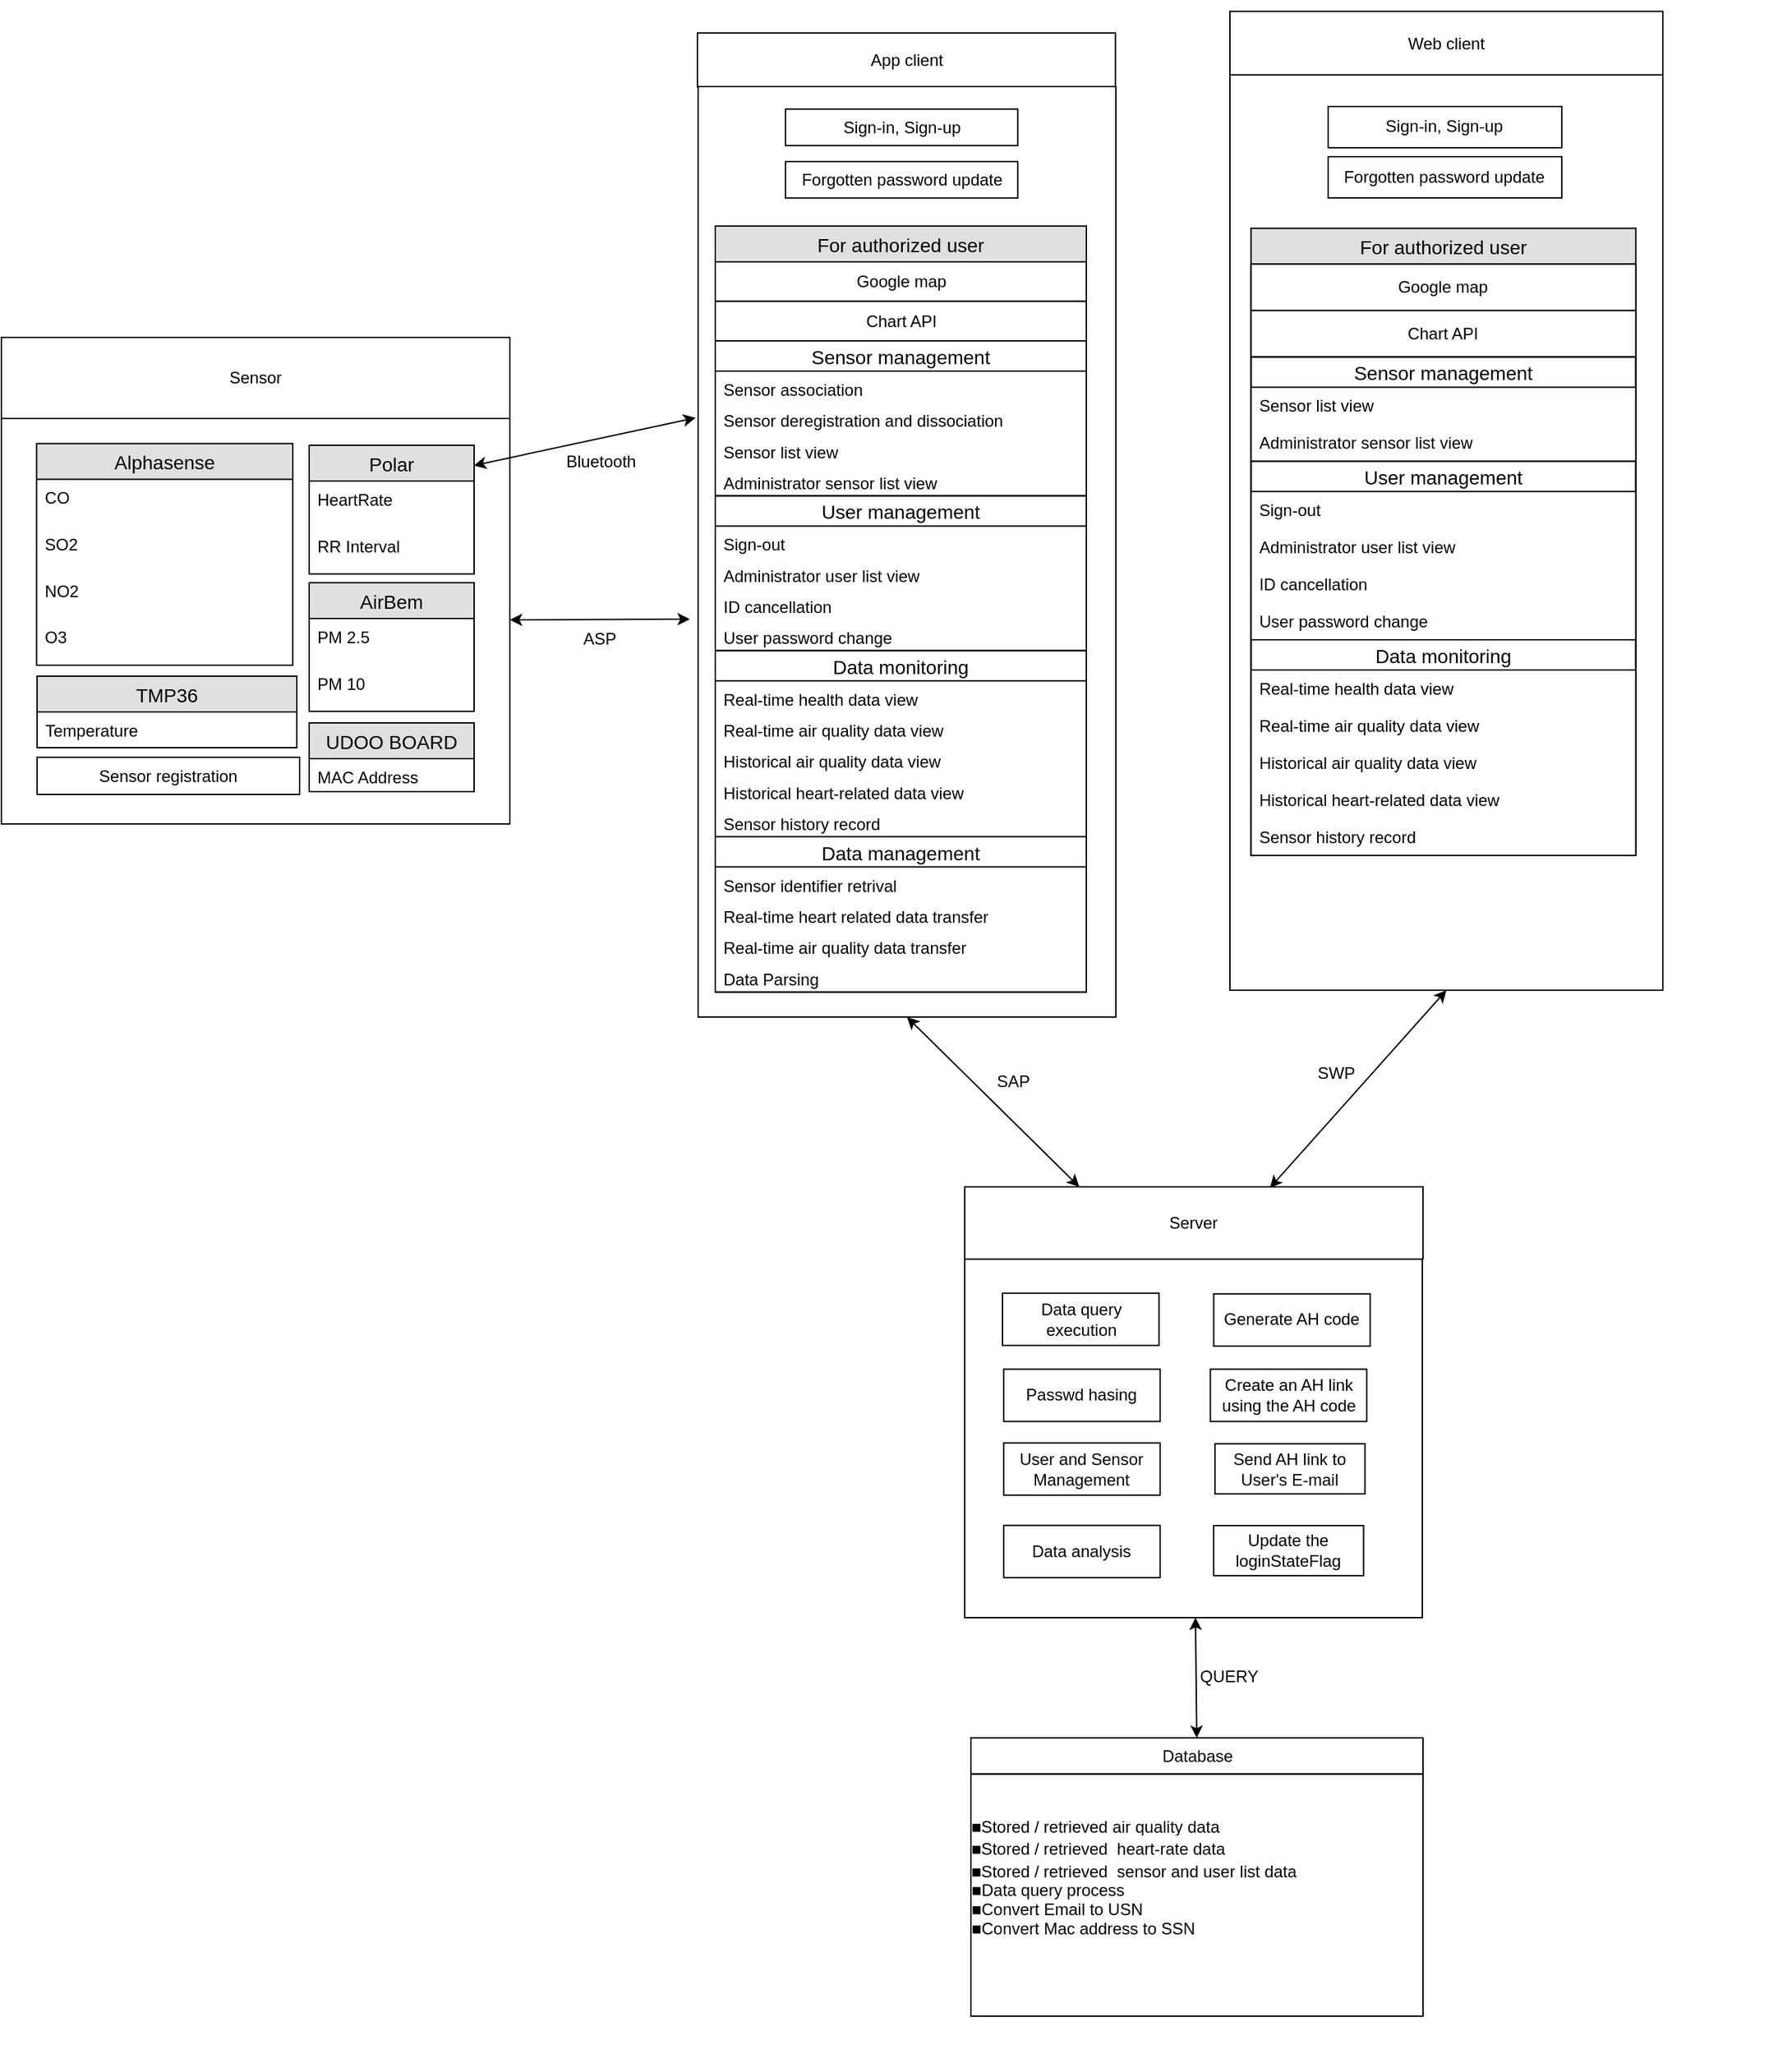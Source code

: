 <mxfile version="10.9.8" type="google"><diagram id="yNKVkzE1z0AHc3PwLsKg" name="Page-1"><mxGraphModel dx="3576" dy="547" grid="1" gridSize="10" guides="1" tooltips="1" connect="1" arrows="1" fold="1" page="1" pageScale="1" pageWidth="2339" pageHeight="3300" math="0" shadow="0"><root><mxCell id="0"/><mxCell id="1" parent="0"/><mxCell id="GUyp8KzDt57LqFeEyqvn-10" value="" style="group" parent="1" vertex="1" connectable="0"><mxGeometry x="-7" y="1134" width="348" height="426" as="geometry"/></mxCell><mxCell id="GUyp8KzDt57LqFeEyqvn-97" value="" style="group" parent="1" vertex="1" connectable="0"><mxGeometry x="-700" y="425.5" width="370" height="368.639" as="geometry"/></mxCell><mxCell id="GUyp8KzDt57LqFeEyqvn-8" value="Sensor&lt;br&gt;" style="rounded=0;whiteSpace=wrap;html=1;" parent="GUyp8KzDt57LqFeEyqvn-97" vertex="1"><mxGeometry width="370" height="59" as="geometry"/></mxCell><mxCell id="GUyp8KzDt57LqFeEyqvn-9" value="" style="rounded=0;whiteSpace=wrap;html=1;" parent="GUyp8KzDt57LqFeEyqvn-97" vertex="1"><mxGeometry y="59" width="370" height="295" as="geometry"/></mxCell><mxCell id="GUyp8KzDt57LqFeEyqvn-65" value="Alphasense" style="swimlane;fontStyle=0;childLayout=stackLayout;horizontal=1;startSize=26;fillColor=#e0e0e0;horizontalStack=0;resizeParent=1;resizeParentMax=0;resizeLast=0;collapsible=1;marginBottom=0;swimlaneFillColor=#ffffff;align=center;fontSize=14;" parent="GUyp8KzDt57LqFeEyqvn-97" vertex="1"><mxGeometry x="25.65" y="77.241" width="186.408" height="161.278" as="geometry"/></mxCell><mxCell id="GUyp8KzDt57LqFeEyqvn-67" value="CO" style="text;strokeColor=none;fillColor=none;spacingLeft=4;spacingRight=4;overflow=hidden;rotatable=0;points=[[0,0.5],[1,0.5]];portConstraint=eastwest;fontSize=12;" parent="GUyp8KzDt57LqFeEyqvn-65" vertex="1"><mxGeometry y="26" width="186.408" height="33.82" as="geometry"/></mxCell><mxCell id="GUyp8KzDt57LqFeEyqvn-68" value="SO2" style="text;strokeColor=none;fillColor=none;spacingLeft=4;spacingRight=4;overflow=hidden;rotatable=0;points=[[0,0.5],[1,0.5]];portConstraint=eastwest;fontSize=12;" parent="GUyp8KzDt57LqFeEyqvn-65" vertex="1"><mxGeometry y="59.82" width="186.408" height="33.82" as="geometry"/></mxCell><mxCell id="GUyp8KzDt57LqFeEyqvn-66" value="NO2&#10;" style="text;strokeColor=none;fillColor=none;spacingLeft=4;spacingRight=4;overflow=hidden;rotatable=0;points=[[0,0.5],[1,0.5]];portConstraint=eastwest;fontSize=12;" parent="GUyp8KzDt57LqFeEyqvn-65" vertex="1"><mxGeometry y="93.639" width="186.408" height="33.82" as="geometry"/></mxCell><mxCell id="GUyp8KzDt57LqFeEyqvn-70" value="O3&#10;" style="text;strokeColor=none;fillColor=none;spacingLeft=4;spacingRight=4;overflow=hidden;rotatable=0;points=[[0,0.5],[1,0.5]];portConstraint=eastwest;fontSize=12;" parent="GUyp8KzDt57LqFeEyqvn-65" vertex="1"><mxGeometry y="127.459" width="186.408" height="33.82" as="geometry"/></mxCell><mxCell id="GUyp8KzDt57LqFeEyqvn-61" value="Polar" style="swimlane;fontStyle=0;childLayout=stackLayout;horizontal=1;startSize=26;fillColor=#e0e0e0;horizontalStack=0;resizeParent=1;resizeParentMax=0;resizeLast=0;collapsible=1;marginBottom=0;swimlaneFillColor=#ffffff;align=center;fontSize=14;" parent="GUyp8KzDt57LqFeEyqvn-97" vertex="1"><mxGeometry x="224" y="78.5" width="120" height="93.639" as="geometry"/></mxCell><mxCell id="GUyp8KzDt57LqFeEyqvn-62" value="HeartRate" style="text;strokeColor=none;fillColor=none;spacingLeft=4;spacingRight=4;overflow=hidden;rotatable=0;points=[[0,0.5],[1,0.5]];portConstraint=eastwest;fontSize=12;" parent="GUyp8KzDt57LqFeEyqvn-61" vertex="1"><mxGeometry y="26" width="120" height="33.82" as="geometry"/></mxCell><mxCell id="GUyp8KzDt57LqFeEyqvn-63" value="RR Interval" style="text;strokeColor=none;fillColor=none;spacingLeft=4;spacingRight=4;overflow=hidden;rotatable=0;points=[[0,0.5],[1,0.5]];portConstraint=eastwest;fontSize=12;" parent="GUyp8KzDt57LqFeEyqvn-61" vertex="1"><mxGeometry y="59.82" width="120" height="33.82" as="geometry"/></mxCell><mxCell id="GUyp8KzDt57LqFeEyqvn-57" value="AirBem" style="swimlane;fontStyle=0;childLayout=stackLayout;horizontal=1;startSize=26;fillColor=#e0e0e0;horizontalStack=0;resizeParent=1;resizeParentMax=0;resizeLast=0;collapsible=1;marginBottom=0;swimlaneFillColor=#ffffff;align=center;fontSize=14;" parent="GUyp8KzDt57LqFeEyqvn-97" vertex="1"><mxGeometry x="224" y="178.5" width="120" height="93.639" as="geometry"/></mxCell><mxCell id="GUyp8KzDt57LqFeEyqvn-58" value="PM 2.5" style="text;strokeColor=none;fillColor=none;spacingLeft=4;spacingRight=4;overflow=hidden;rotatable=0;points=[[0,0.5],[1,0.5]];portConstraint=eastwest;fontSize=12;" parent="GUyp8KzDt57LqFeEyqvn-57" vertex="1"><mxGeometry y="26" width="120" height="33.82" as="geometry"/></mxCell><mxCell id="GUyp8KzDt57LqFeEyqvn-59" value="PM 10" style="text;strokeColor=none;fillColor=none;spacingLeft=4;spacingRight=4;overflow=hidden;rotatable=0;points=[[0,0.5],[1,0.5]];portConstraint=eastwest;fontSize=12;" parent="GUyp8KzDt57LqFeEyqvn-57" vertex="1"><mxGeometry y="59.82" width="120" height="33.82" as="geometry"/></mxCell><mxCell id="GUyp8KzDt57LqFeEyqvn-77" value="TMP36" style="swimlane;fontStyle=0;childLayout=stackLayout;horizontal=1;startSize=26;fillColor=#e0e0e0;horizontalStack=0;resizeParent=1;resizeParentMax=0;resizeLast=0;collapsible=1;marginBottom=0;swimlaneFillColor=#ffffff;align=center;fontSize=14;" parent="GUyp8KzDt57LqFeEyqvn-97" vertex="1"><mxGeometry x="26" y="246.5" width="189" height="52" as="geometry"/></mxCell><mxCell id="GUyp8KzDt57LqFeEyqvn-78" value="Temperature" style="text;strokeColor=none;fillColor=none;spacingLeft=4;spacingRight=4;overflow=hidden;rotatable=0;points=[[0,0.5],[1,0.5]];portConstraint=eastwest;fontSize=12;" parent="GUyp8KzDt57LqFeEyqvn-77" vertex="1"><mxGeometry y="26" width="189" height="26" as="geometry"/></mxCell><mxCell id="RBsZLQhwxDDcMLFm7bhh-83" value="Sensor registration" style="rounded=0;whiteSpace=wrap;html=1;" parent="GUyp8KzDt57LqFeEyqvn-97" vertex="1"><mxGeometry x="26" y="305.5" width="191" height="27" as="geometry"/></mxCell><mxCell id="_ynnfiY_MXdeHmI1eCDs-2" value="UDOO BOARD" style="swimlane;fontStyle=0;childLayout=stackLayout;horizontal=1;startSize=26;fillColor=#e0e0e0;horizontalStack=0;resizeParent=1;resizeParentMax=0;resizeLast=0;collapsible=1;marginBottom=0;swimlaneFillColor=#ffffff;align=center;fontSize=14;" parent="GUyp8KzDt57LqFeEyqvn-97" vertex="1"><mxGeometry x="224" y="280.5" width="120" height="50" as="geometry"/></mxCell><mxCell id="_ynnfiY_MXdeHmI1eCDs-3" value="MAC Address" style="text;strokeColor=none;fillColor=none;spacingLeft=4;spacingRight=4;overflow=hidden;rotatable=0;points=[[0,0.5],[1,0.5]];portConstraint=eastwest;fontSize=12;" parent="_ynnfiY_MXdeHmI1eCDs-2" vertex="1"><mxGeometry y="26" width="120" height="24" as="geometry"/></mxCell><mxCell id="RBsZLQhwxDDcMLFm7bhh-90" value="" style="group" parent="1" vertex="1" connectable="0"><mxGeometry x="-258" y="204" width="369" height="826" as="geometry"/></mxCell><mxCell id="GUyp8KzDt57LqFeEyqvn-14" value="" style="group" parent="RBsZLQhwxDDcMLFm7bhh-90" vertex="1" connectable="0"><mxGeometry width="369" height="822.288" as="geometry"/></mxCell><mxCell id="GUyp8KzDt57LqFeEyqvn-15" value="App client" style="rounded=0;whiteSpace=wrap;html=1;" parent="GUyp8KzDt57LqFeEyqvn-14" vertex="1"><mxGeometry x="64.5" width="304.2" height="39.235" as="geometry"/></mxCell><mxCell id="GUyp8KzDt57LqFeEyqvn-16" value="" style="rounded=0;whiteSpace=wrap;html=1;" parent="GUyp8KzDt57LqFeEyqvn-14" vertex="1"><mxGeometry x="65" y="39" width="304" height="677" as="geometry"/></mxCell><mxCell id="RBsZLQhwxDDcMLFm7bhh-23" value="For authorized user" style="swimlane;fontStyle=0;childLayout=stackLayout;horizontal=1;startSize=26;fillColor=#e0e0e0;horizontalStack=0;resizeParent=1;resizeParentMax=0;resizeLast=0;collapsible=1;marginBottom=0;swimlaneFillColor=#ffffff;align=center;fontSize=14;" parent="GUyp8KzDt57LqFeEyqvn-14" vertex="1"><mxGeometry x="77.5" y="140.5" width="270" height="557.244" as="geometry"/></mxCell><mxCell id="7zosab7aDGB6BdN1cAAh-4" value="Google map" style="rounded=0;whiteSpace=wrap;html=1;" parent="RBsZLQhwxDDcMLFm7bhh-23" vertex="1"><mxGeometry y="26" width="270" height="28.773" as="geometry"/></mxCell><mxCell id="7zosab7aDGB6BdN1cAAh-5" value="Chart API" style="rounded=0;whiteSpace=wrap;html=1;" parent="RBsZLQhwxDDcMLFm7bhh-23" vertex="1"><mxGeometry y="54.773" width="270" height="28.773" as="geometry"/></mxCell><mxCell id="RBsZLQhwxDDcMLFm7bhh-79" value="Sensor management" style="swimlane;fontStyle=0;childLayout=stackLayout;horizontal=1;startSize=22;fillColor=none;horizontalStack=0;resizeParent=1;resizeParentMax=0;resizeLast=0;collapsible=1;marginBottom=0;swimlaneFillColor=#ffffff;align=center;fontSize=14;" parent="RBsZLQhwxDDcMLFm7bhh-23" vertex="1"><mxGeometry y="83.545" width="270" height="112.678" as="geometry"/></mxCell><mxCell id="RBsZLQhwxDDcMLFm7bhh-81" value="Sensor association " style="text;strokeColor=none;fillColor=none;spacingLeft=4;spacingRight=4;overflow=hidden;rotatable=0;points=[[0,0.5],[1,0.5]];portConstraint=eastwest;fontSize=12;" parent="RBsZLQhwxDDcMLFm7bhh-79" vertex="1"><mxGeometry y="22" width="270" height="22.669" as="geometry"/></mxCell><mxCell id="RBsZLQhwxDDcMLFm7bhh-82" value="Sensor deregistration and dissociation" style="text;strokeColor=none;fillColor=none;spacingLeft=4;spacingRight=4;overflow=hidden;rotatable=0;points=[[0,0.5],[1,0.5]];portConstraint=eastwest;fontSize=12;" parent="RBsZLQhwxDDcMLFm7bhh-79" vertex="1"><mxGeometry y="44.669" width="270" height="22.669" as="geometry"/></mxCell><mxCell id="RBsZLQhwxDDcMLFm7bhh-84" value="Sensor list view" style="text;strokeColor=none;fillColor=none;spacingLeft=4;spacingRight=4;overflow=hidden;rotatable=0;points=[[0,0.5],[1,0.5]];portConstraint=eastwest;fontSize=12;" parent="RBsZLQhwxDDcMLFm7bhh-79" vertex="1"><mxGeometry y="67.339" width="270" height="22.669" as="geometry"/></mxCell><mxCell id="RBsZLQhwxDDcMLFm7bhh-85" value="Administrator sensor list view" style="text;strokeColor=none;fillColor=none;spacingLeft=4;spacingRight=4;overflow=hidden;rotatable=0;points=[[0,0.5],[1,0.5]];portConstraint=eastwest;fontSize=12;" parent="RBsZLQhwxDDcMLFm7bhh-79" vertex="1"><mxGeometry y="90.008" width="270" height="22.669" as="geometry"/></mxCell><mxCell id="RBsZLQhwxDDcMLFm7bhh-69" value="User management" style="swimlane;fontStyle=0;childLayout=stackLayout;horizontal=1;startSize=22;fillColor=none;horizontalStack=0;resizeParent=1;resizeParentMax=0;resizeLast=0;collapsible=1;marginBottom=0;swimlaneFillColor=#ffffff;align=center;fontSize=14;" parent="RBsZLQhwxDDcMLFm7bhh-23" vertex="1"><mxGeometry y="196.223" width="270" height="112.678" as="geometry"/></mxCell><mxCell id="RBsZLQhwxDDcMLFm7bhh-73" value="Sign-out" style="text;strokeColor=none;fillColor=none;spacingLeft=4;spacingRight=4;overflow=hidden;rotatable=0;points=[[0,0.5],[1,0.5]];portConstraint=eastwest;fontSize=12;" parent="RBsZLQhwxDDcMLFm7bhh-69" vertex="1"><mxGeometry y="22" width="270" height="22.669" as="geometry"/></mxCell><mxCell id="RBsZLQhwxDDcMLFm7bhh-77" value="Administrator user list view" style="text;strokeColor=none;fillColor=none;spacingLeft=4;spacingRight=4;overflow=hidden;rotatable=0;points=[[0,0.5],[1,0.5]];portConstraint=eastwest;fontSize=12;" parent="RBsZLQhwxDDcMLFm7bhh-69" vertex="1"><mxGeometry y="44.669" width="270" height="22.669" as="geometry"/></mxCell><mxCell id="RBsZLQhwxDDcMLFm7bhh-76" value="ID cancellation " style="text;strokeColor=none;fillColor=none;spacingLeft=4;spacingRight=4;overflow=hidden;rotatable=0;points=[[0,0.5],[1,0.5]];portConstraint=eastwest;fontSize=12;" parent="RBsZLQhwxDDcMLFm7bhh-69" vertex="1"><mxGeometry y="67.339" width="270" height="22.669" as="geometry"/></mxCell><mxCell id="7zosab7aDGB6BdN1cAAh-2" value="User password change" style="text;strokeColor=none;fillColor=none;spacingLeft=4;spacingRight=4;overflow=hidden;rotatable=0;points=[[0,0.5],[1,0.5]];portConstraint=eastwest;fontSize=12;" parent="RBsZLQhwxDDcMLFm7bhh-69" vertex="1"><mxGeometry y="90.008" width="270" height="22.669" as="geometry"/></mxCell><mxCell id="RBsZLQhwxDDcMLFm7bhh-41" value="Data monitoring" style="swimlane;fontStyle=0;childLayout=stackLayout;horizontal=1;startSize=22;fillColor=none;horizontalStack=0;resizeParent=1;resizeParentMax=0;resizeLast=0;collapsible=1;marginBottom=0;swimlaneFillColor=#ffffff;align=center;fontSize=14;" parent="RBsZLQhwxDDcMLFm7bhh-23" vertex="1"><mxGeometry y="308.901" width="270" height="248.344" as="geometry"/></mxCell><mxCell id="RBsZLQhwxDDcMLFm7bhh-47" value="Real-time health data view" style="text;strokeColor=none;fillColor=none;spacingLeft=4;spacingRight=4;overflow=hidden;rotatable=0;points=[[0,0.5],[1,0.5]];portConstraint=eastwest;fontSize=12;" parent="RBsZLQhwxDDcMLFm7bhh-41" vertex="1"><mxGeometry y="22" width="270" height="22.669" as="geometry"/></mxCell><mxCell id="RBsZLQhwxDDcMLFm7bhh-48" value="Real-time air quality data view" style="text;strokeColor=none;fillColor=none;spacingLeft=4;spacingRight=4;overflow=hidden;rotatable=0;points=[[0,0.5],[1,0.5]];portConstraint=eastwest;fontSize=12;" parent="RBsZLQhwxDDcMLFm7bhh-41" vertex="1"><mxGeometry y="44.669" width="270" height="22.669" as="geometry"/></mxCell><mxCell id="RBsZLQhwxDDcMLFm7bhh-86" value="Historical air quality data view" style="text;strokeColor=none;fillColor=none;spacingLeft=4;spacingRight=4;overflow=hidden;rotatable=0;points=[[0,0.5],[1,0.5]];portConstraint=eastwest;fontSize=12;" parent="RBsZLQhwxDDcMLFm7bhh-41" vertex="1"><mxGeometry y="67.339" width="270" height="22.669" as="geometry"/></mxCell><mxCell id="RBsZLQhwxDDcMLFm7bhh-87" value="Historical heart-related data view" style="text;strokeColor=none;fillColor=none;spacingLeft=4;spacingRight=4;overflow=hidden;rotatable=0;points=[[0,0.5],[1,0.5]];portConstraint=eastwest;fontSize=12;" parent="RBsZLQhwxDDcMLFm7bhh-41" vertex="1"><mxGeometry y="90.008" width="270" height="22.669" as="geometry"/></mxCell><mxCell id="RBsZLQhwxDDcMLFm7bhh-88" value="Sensor history record " style="text;strokeColor=none;fillColor=none;spacingLeft=4;spacingRight=4;overflow=hidden;rotatable=0;points=[[0,0.5],[1,0.5]];portConstraint=eastwest;fontSize=12;" parent="RBsZLQhwxDDcMLFm7bhh-41" vertex="1"><mxGeometry y="112.678" width="270" height="22.669" as="geometry"/></mxCell><mxCell id="RBsZLQhwxDDcMLFm7bhh-53" value="Data management" style="swimlane;fontStyle=0;childLayout=stackLayout;horizontal=1;startSize=22;fillColor=none;horizontalStack=0;resizeParent=1;resizeParentMax=0;resizeLast=0;collapsible=1;marginBottom=0;swimlaneFillColor=#ffffff;align=center;fontSize=14;" parent="RBsZLQhwxDDcMLFm7bhh-41" vertex="1"><mxGeometry y="135.347" width="270" height="112.997" as="geometry"/></mxCell><mxCell id="RBsZLQhwxDDcMLFm7bhh-66" value="Sensor identifier retrival" style="text;strokeColor=none;fillColor=none;spacingLeft=4;spacingRight=4;overflow=hidden;rotatable=0;points=[[0,0.5],[1,0.5]];portConstraint=eastwest;fontSize=12;" parent="RBsZLQhwxDDcMLFm7bhh-53" vertex="1"><mxGeometry y="22" width="270" height="22.669" as="geometry"/></mxCell><mxCell id="RBsZLQhwxDDcMLFm7bhh-68" value="Real-time heart related data transfer" style="text;strokeColor=none;fillColor=none;spacingLeft=4;spacingRight=4;overflow=hidden;rotatable=0;points=[[0,0.5],[1,0.5]];portConstraint=eastwest;fontSize=12;" parent="RBsZLQhwxDDcMLFm7bhh-53" vertex="1"><mxGeometry y="44.669" width="270" height="22.669" as="geometry"/></mxCell><mxCell id="RBsZLQhwxDDcMLFm7bhh-67" value="Real-time air quality data transfer" style="text;strokeColor=none;fillColor=none;spacingLeft=4;spacingRight=4;overflow=hidden;rotatable=0;points=[[0,0.5],[1,0.5]];portConstraint=eastwest;fontSize=12;" parent="RBsZLQhwxDDcMLFm7bhh-53" vertex="1"><mxGeometry y="67.339" width="270" height="22.669" as="geometry"/></mxCell><mxCell id="7zosab7aDGB6BdN1cAAh-10" value="Data Parsing" style="text;strokeColor=none;fillColor=none;spacingLeft=4;spacingRight=4;overflow=hidden;rotatable=0;points=[[0,0.5],[1,0.5]];portConstraint=eastwest;fontSize=12;" parent="RBsZLQhwxDDcMLFm7bhh-53" vertex="1"><mxGeometry y="90.008" width="270" height="22.989" as="geometry"/></mxCell><mxCell id="RBsZLQhwxDDcMLFm7bhh-32" value="Sign-in, Sign-up" style="rounded=0;whiteSpace=wrap;html=1;" parent="GUyp8KzDt57LqFeEyqvn-14" vertex="1"><mxGeometry x="128.61" y="55.362" width="169" height="26.525" as="geometry"/></mxCell><mxCell id="RBsZLQhwxDDcMLFm7bhh-34" value="&lt;span&gt;Forgotten password update&lt;/span&gt;" style="rounded=0;whiteSpace=wrap;html=1;" parent="GUyp8KzDt57LqFeEyqvn-14" vertex="1"><mxGeometry x="128.61" y="93.575" width="169" height="26.525" as="geometry"/></mxCell><mxCell id="_ynnfiY_MXdeHmI1eCDs-15" value="" style="endArrow=classic;startArrow=classic;html=1;" parent="GUyp8KzDt57LqFeEyqvn-14" edge="1"><mxGeometry width="50" height="50" relative="1" as="geometry"><mxPoint x="-72" y="427" as="sourcePoint"/><mxPoint x="59" y="426.5" as="targetPoint"/></mxGeometry></mxCell><mxCell id="_ynnfiY_MXdeHmI1eCDs-16" value="ASP" style="text;html=1;resizable=0;points=[];align=center;verticalAlign=middle;labelBackgroundColor=#ffffff;" parent="_ynnfiY_MXdeHmI1eCDs-15" connectable="0" vertex="1"><mxGeometry x="0.163" y="1" relative="1" as="geometry"><mxPoint x="-11.5" y="15.5" as="offset"/></mxGeometry></mxCell><mxCell id="RBsZLQhwxDDcMLFm7bhh-127" value="" style="group" parent="1" vertex="1" connectable="0"><mxGeometry x="250" y="197" width="350" height="890" as="geometry"/></mxCell><mxCell id="RBsZLQhwxDDcMLFm7bhh-128" value="" style="group" parent="RBsZLQhwxDDcMLFm7bhh-127" vertex="1" connectable="0"><mxGeometry x="2" y="-16.5" width="350" height="747" as="geometry"/></mxCell><mxCell id="RBsZLQhwxDDcMLFm7bhh-129" value="Web client" style="rounded=0;whiteSpace=wrap;html=1;" parent="RBsZLQhwxDDcMLFm7bhh-128" vertex="1"><mxGeometry x="-58" y="7.781" width="315.0" height="46.688" as="geometry"/></mxCell><mxCell id="RBsZLQhwxDDcMLFm7bhh-130" value="" style="rounded=0;whiteSpace=wrap;html=1;" parent="RBsZLQhwxDDcMLFm7bhh-128" vertex="1"><mxGeometry x="-58" y="54.0" width="315.0" height="666.0" as="geometry"/></mxCell><mxCell id="RBsZLQhwxDDcMLFm7bhh-131" value="For authorized user" style="swimlane;fontStyle=0;childLayout=stackLayout;horizontal=1;startSize=26;fillColor=#e0e0e0;horizontalStack=0;resizeParent=1;resizeParentMax=0;resizeLast=0;collapsible=1;marginBottom=0;swimlaneFillColor=#ffffff;align=center;fontSize=14;" parent="RBsZLQhwxDDcMLFm7bhh-128" vertex="1"><mxGeometry x="-42.667" y="165.669" width="280" height="456.249" as="geometry"/></mxCell><mxCell id="7zosab7aDGB6BdN1cAAh-6" value="Google map" style="rounded=0;whiteSpace=wrap;html=1;" parent="RBsZLQhwxDDcMLFm7bhh-131" vertex="1"><mxGeometry y="26" width="280" height="33.762" as="geometry"/></mxCell><mxCell id="7zosab7aDGB6BdN1cAAh-7" value="Chart API" style="rounded=0;whiteSpace=wrap;html=1;" parent="RBsZLQhwxDDcMLFm7bhh-131" vertex="1"><mxGeometry y="59.762" width="280" height="33.762" as="geometry"/></mxCell><mxCell id="RBsZLQhwxDDcMLFm7bhh-132" value="Sensor management" style="swimlane;fontStyle=0;childLayout=stackLayout;horizontal=1;startSize=22;fillColor=none;horizontalStack=0;resizeParent=1;resizeParentMax=0;resizeLast=0;collapsible=1;marginBottom=0;swimlaneFillColor=#ffffff;align=center;fontSize=14;" parent="RBsZLQhwxDDcMLFm7bhh-131" vertex="1"><mxGeometry y="93.524" width="280" height="75.95" as="geometry"/></mxCell><mxCell id="RBsZLQhwxDDcMLFm7bhh-135" value="Sensor list view" style="text;strokeColor=none;fillColor=none;spacingLeft=4;spacingRight=4;overflow=hidden;rotatable=0;points=[[0,0.5],[1,0.5]];portConstraint=eastwest;fontSize=12;" parent="RBsZLQhwxDDcMLFm7bhh-132" vertex="1"><mxGeometry y="22" width="280" height="26.975" as="geometry"/></mxCell><mxCell id="RBsZLQhwxDDcMLFm7bhh-136" value="Administrator sensor list view" style="text;strokeColor=none;fillColor=none;spacingLeft=4;spacingRight=4;overflow=hidden;rotatable=0;points=[[0,0.5],[1,0.5]];portConstraint=eastwest;fontSize=12;" parent="RBsZLQhwxDDcMLFm7bhh-132" vertex="1"><mxGeometry y="48.975" width="280" height="26.975" as="geometry"/></mxCell><mxCell id="RBsZLQhwxDDcMLFm7bhh-137" value="User management" style="swimlane;fontStyle=0;childLayout=stackLayout;horizontal=1;startSize=22;fillColor=none;horizontalStack=0;resizeParent=1;resizeParentMax=0;resizeLast=0;collapsible=1;marginBottom=0;swimlaneFillColor=#ffffff;align=center;fontSize=14;" parent="RBsZLQhwxDDcMLFm7bhh-131" vertex="1"><mxGeometry y="169.474" width="280" height="129.9" as="geometry"/></mxCell><mxCell id="RBsZLQhwxDDcMLFm7bhh-138" value="Sign-out" style="text;strokeColor=none;fillColor=none;spacingLeft=4;spacingRight=4;overflow=hidden;rotatable=0;points=[[0,0.5],[1,0.5]];portConstraint=eastwest;fontSize=12;" parent="RBsZLQhwxDDcMLFm7bhh-137" vertex="1"><mxGeometry y="22" width="280" height="26.975" as="geometry"/></mxCell><mxCell id="RBsZLQhwxDDcMLFm7bhh-139" value="Administrator user list view" style="text;strokeColor=none;fillColor=none;spacingLeft=4;spacingRight=4;overflow=hidden;rotatable=0;points=[[0,0.5],[1,0.5]];portConstraint=eastwest;fontSize=12;" parent="RBsZLQhwxDDcMLFm7bhh-137" vertex="1"><mxGeometry y="48.975" width="280" height="26.975" as="geometry"/></mxCell><mxCell id="RBsZLQhwxDDcMLFm7bhh-140" value="ID cancellation " style="text;strokeColor=none;fillColor=none;spacingLeft=4;spacingRight=4;overflow=hidden;rotatable=0;points=[[0,0.5],[1,0.5]];portConstraint=eastwest;fontSize=12;" parent="RBsZLQhwxDDcMLFm7bhh-137" vertex="1"><mxGeometry y="75.95" width="280" height="26.975" as="geometry"/></mxCell><mxCell id="RBsZLQhwxDDcMLFm7bhh-141" value="User password change" style="text;strokeColor=none;fillColor=none;spacingLeft=4;spacingRight=4;overflow=hidden;rotatable=0;points=[[0,0.5],[1,0.5]];portConstraint=eastwest;fontSize=12;" parent="RBsZLQhwxDDcMLFm7bhh-137" vertex="1"><mxGeometry y="102.925" width="280" height="26.975" as="geometry"/></mxCell><mxCell id="RBsZLQhwxDDcMLFm7bhh-143" value="Data monitoring" style="swimlane;fontStyle=0;childLayout=stackLayout;horizontal=1;startSize=22;fillColor=none;horizontalStack=0;resizeParent=1;resizeParentMax=0;resizeLast=0;collapsible=1;marginBottom=0;swimlaneFillColor=#ffffff;align=center;fontSize=14;" parent="RBsZLQhwxDDcMLFm7bhh-131" vertex="1"><mxGeometry y="299.374" width="280" height="156.875" as="geometry"/></mxCell><mxCell id="RBsZLQhwxDDcMLFm7bhh-144" value="Real-time health data view" style="text;strokeColor=none;fillColor=none;spacingLeft=4;spacingRight=4;overflow=hidden;rotatable=0;points=[[0,0.5],[1,0.5]];portConstraint=eastwest;fontSize=12;" parent="RBsZLQhwxDDcMLFm7bhh-143" vertex="1"><mxGeometry y="22" width="280" height="26.975" as="geometry"/></mxCell><mxCell id="RBsZLQhwxDDcMLFm7bhh-145" value="Real-time air quality data view" style="text;strokeColor=none;fillColor=none;spacingLeft=4;spacingRight=4;overflow=hidden;rotatable=0;points=[[0,0.5],[1,0.5]];portConstraint=eastwest;fontSize=12;" parent="RBsZLQhwxDDcMLFm7bhh-143" vertex="1"><mxGeometry y="48.975" width="280" height="26.975" as="geometry"/></mxCell><mxCell id="RBsZLQhwxDDcMLFm7bhh-146" value="Historical air quality data view" style="text;strokeColor=none;fillColor=none;spacingLeft=4;spacingRight=4;overflow=hidden;rotatable=0;points=[[0,0.5],[1,0.5]];portConstraint=eastwest;fontSize=12;" parent="RBsZLQhwxDDcMLFm7bhh-143" vertex="1"><mxGeometry y="75.95" width="280" height="26.975" as="geometry"/></mxCell><mxCell id="RBsZLQhwxDDcMLFm7bhh-147" value="Historical heart-related data view" style="text;strokeColor=none;fillColor=none;spacingLeft=4;spacingRight=4;overflow=hidden;rotatable=0;points=[[0,0.5],[1,0.5]];portConstraint=eastwest;fontSize=12;" parent="RBsZLQhwxDDcMLFm7bhh-143" vertex="1"><mxGeometry y="102.925" width="280" height="26.975" as="geometry"/></mxCell><mxCell id="RBsZLQhwxDDcMLFm7bhh-148" value="Sensor history record " style="text;strokeColor=none;fillColor=none;spacingLeft=4;spacingRight=4;overflow=hidden;rotatable=0;points=[[0,0.5],[1,0.5]];portConstraint=eastwest;fontSize=12;" parent="RBsZLQhwxDDcMLFm7bhh-143" vertex="1"><mxGeometry y="129.9" width="280" height="26.975" as="geometry"/></mxCell><mxCell id="_ynnfiY_MXdeHmI1eCDs-53" value="Sign-in, Sign-up" style="rounded=0;whiteSpace=wrap;html=1;" parent="RBsZLQhwxDDcMLFm7bhh-128" vertex="1"><mxGeometry x="13.462" y="76.992" width="170" height="30" as="geometry"/></mxCell><mxCell id="_ynnfiY_MXdeHmI1eCDs-54" value="&lt;span&gt;Forgotten password update&lt;/span&gt;" style="rounded=0;whiteSpace=wrap;html=1;" parent="RBsZLQhwxDDcMLFm7bhh-128" vertex="1"><mxGeometry x="13.462" y="113.495" width="170" height="30" as="geometry"/></mxCell><mxCell id="RBsZLQhwxDDcMLFm7bhh-170" value="" style="endArrow=classic;startArrow=classic;html=1;exitX=0.25;exitY=0;exitDx=0;exitDy=0;entryX=0.5;entryY=1;entryDx=0;entryDy=0;" parent="1" source="_ynnfiY_MXdeHmI1eCDs-10" target="GUyp8KzDt57LqFeEyqvn-16" edge="1"><mxGeometry width="50" height="50" relative="1" as="geometry"><mxPoint x="-80" y="1237.5" as="sourcePoint"/><mxPoint x="-60" y="920" as="targetPoint"/></mxGeometry></mxCell><mxCell id="RBsZLQhwxDDcMLFm7bhh-171" value="SAP" style="text;html=1;resizable=0;points=[];align=center;verticalAlign=middle;labelBackgroundColor=#ffffff;" parent="RBsZLQhwxDDcMLFm7bhh-170" vertex="1" connectable="0"><mxGeometry x="0.252" y="-1" relative="1" as="geometry"><mxPoint x="29.5" y="1" as="offset"/></mxGeometry></mxCell><mxCell id="_ynnfiY_MXdeHmI1eCDs-13" value="" style="endArrow=classic;startArrow=classic;html=1;entryX=-0.006;entryY=0.356;entryDx=0;entryDy=0;entryPerimeter=0;exitX=0.998;exitY=0.157;exitDx=0;exitDy=0;exitPerimeter=0;" parent="1" source="GUyp8KzDt57LqFeEyqvn-61" target="GUyp8KzDt57LqFeEyqvn-16" edge="1"><mxGeometry width="50" height="50" relative="1" as="geometry"><mxPoint x="-420" y="563" as="sourcePoint"/><mxPoint x="-260" y="640" as="targetPoint"/></mxGeometry></mxCell><mxCell id="_ynnfiY_MXdeHmI1eCDs-14" value="Bluetooth" style="text;html=1;resizable=0;points=[];align=center;verticalAlign=middle;labelBackgroundColor=#ffffff;" parent="_ynnfiY_MXdeHmI1eCDs-13" connectable="0" vertex="1"><mxGeometry x="0.163" y="1" relative="1" as="geometry"><mxPoint x="-2" y="18.5" as="offset"/></mxGeometry></mxCell><mxCell id="XBP6wBBsJuAYEbADDrII-11" value="" style="endArrow=classic;startArrow=classic;html=1;" parent="1" source="GUyp8KzDt57LqFeEyqvn-7" target="GUyp8KzDt57LqFeEyqvn-4" edge="1"><mxGeometry width="50" height="50" relative="1" as="geometry"><mxPoint x="174.5" y="273" as="sourcePoint"/><mxPoint x="167.5" y="1427.711" as="targetPoint"/></mxGeometry></mxCell><mxCell id="V6YbSmd2RPto3ppRWbp--3" value="QUERY" style="text;html=1;resizable=0;points=[];align=center;verticalAlign=middle;labelBackgroundColor=#ffffff;" parent="XBP6wBBsJuAYEbADDrII-11" connectable="0" vertex="1"><mxGeometry x="-0.329" y="-3" relative="1" as="geometry"><mxPoint x="27" y="13" as="offset"/></mxGeometry></mxCell><mxCell id="GUyp8KzDt57LqFeEyqvn-7" value="" style="rounded=0;whiteSpace=wrap;html=1;container=1;fillColor=none;" parent="1" vertex="1"><mxGeometry x="1" y="1095" width="333" height="262" as="geometry"/></mxCell><mxCell id="1m8yo7DQwKGE-LH1JsXf-2" value="Passwd hasing" style="rounded=0;whiteSpace=wrap;html=1;" parent="GUyp8KzDt57LqFeEyqvn-7" vertex="1"><mxGeometry x="28.361" y="81.235" width="113.846" height="38" as="geometry"/></mxCell><mxCell id="RBsZLQhwxDDcMLFm7bhh-173" value="Data query execution" style="rounded=0;whiteSpace=wrap;html=1;" parent="GUyp8KzDt57LqFeEyqvn-7" vertex="1"><mxGeometry x="27.513" y="25.92" width="113.846" height="38" as="geometry"/></mxCell><mxCell id="M55RW567eA-JLibV3Ilv-2" value="Generate AH code" style="rounded=0;whiteSpace=wrap;html=1;" parent="GUyp8KzDt57LqFeEyqvn-7" vertex="1"><mxGeometry x="181.205" y="26.42" width="113.846" height="38" as="geometry"/></mxCell><mxCell id="M55RW567eA-JLibV3Ilv-3" value="Send AH link to User's E-mail" style="rounded=0;whiteSpace=wrap;html=1;" parent="GUyp8KzDt57LqFeEyqvn-7" vertex="1"><mxGeometry x="182.154" y="135.513" width="109.103" height="36.428" as="geometry"/></mxCell><mxCell id="XBP6wBBsJuAYEbADDrII-1" value="Create an AH link using the AH code" style="rounded=0;whiteSpace=wrap;html=1;" parent="GUyp8KzDt57LqFeEyqvn-7" vertex="1"><mxGeometry x="178.733" y="81.235" width="113.846" height="38" as="geometry"/></mxCell><mxCell id="XBP6wBBsJuAYEbADDrII-4" value="User and Sensor Management" style="rounded=0;whiteSpace=wrap;html=1;" parent="GUyp8KzDt57LqFeEyqvn-7" vertex="1"><mxGeometry x="28.361" y="134.879" width="113.846" height="38" as="geometry"/></mxCell><mxCell id="oiuIHNc9cJa8jCMpcs0i-1" value="Data analysis" style="rounded=0;whiteSpace=wrap;html=1;" parent="GUyp8KzDt57LqFeEyqvn-7" vertex="1"><mxGeometry x="28.361" y="194.879" width="113.846" height="38" as="geometry"/></mxCell><mxCell id="pmHz1W5LlMoGfbQ0cSQr-3" value="Update the loginStateFlag" style="rounded=0;whiteSpace=wrap;html=1;" vertex="1" parent="GUyp8KzDt57LqFeEyqvn-7"><mxGeometry x="181.154" y="195.013" width="109.103" height="36.428" as="geometry"/></mxCell><mxCell id="_ynnfiY_MXdeHmI1eCDs-10" value="Server" style="rounded=0;whiteSpace=wrap;html=1;" parent="1" vertex="1"><mxGeometry x="1.012" y="1043.567" width="333.479" height="52.603" as="geometry"/></mxCell><mxCell id="GUyp8KzDt57LqFeEyqvn-13" value="" style="group" parent="1" vertex="1" connectable="0"><mxGeometry x="3" y="1446.5" width="329" height="227" as="geometry"/></mxCell><mxCell id="GUyp8KzDt57LqFeEyqvn-4" value="Database" style="rounded=0;whiteSpace=wrap;html=1;" parent="GUyp8KzDt57LqFeEyqvn-13" vertex="1"><mxGeometry x="2.5" y="-2" width="329" height="26.231" as="geometry"/></mxCell><mxCell id="GUyp8KzDt57LqFeEyqvn-5" value="" style="rounded=0;whiteSpace=wrap;html=1;" parent="GUyp8KzDt57LqFeEyqvn-13" vertex="1"><mxGeometry x="2.5" y="24.381" width="329" height="176.078" as="geometry"/></mxCell><mxCell id="RBsZLQhwxDDcMLFm7bhh-178" value="■Stored / retrieved  sensor and user list data" style="text;strokeColor=none;fillColor=none;spacingLeft=4;spacingRight=4;overflow=hidden;rotatable=0;points=[[0,0.5],[1,0.5]];portConstraint=eastwest;fontSize=12;" parent="GUyp8KzDt57LqFeEyqvn-13" vertex="1"><mxGeometry x="-3.184" y="81.445" width="329" height="15.951" as="geometry"/></mxCell><mxCell id="RBsZLQhwxDDcMLFm7bhh-179" value="■Data query process&#10;■Convert Email to USN&#10;■Convert Mac address to SSN" style="text;strokeColor=none;fillColor=none;spacingLeft=4;spacingRight=4;overflow=hidden;rotatable=0;points=[[0,0.5],[1,0.5]];portConstraint=eastwest;fontSize=12;" parent="GUyp8KzDt57LqFeEyqvn-13" vertex="1"><mxGeometry x="-3" y="95" width="329" height="50" as="geometry"/></mxCell><mxCell id="RBsZLQhwxDDcMLFm7bhh-177" value="■Stored / retrieved  heart-rate data" style="text;strokeColor=none;fillColor=none;spacingLeft=4;spacingRight=4;overflow=hidden;rotatable=0;points=[[0,0.5],[1,0.5]];portConstraint=eastwest;fontSize=12;" parent="GUyp8KzDt57LqFeEyqvn-13" vertex="1"><mxGeometry x="-3.184" y="64.88" width="329" height="15.951" as="geometry"/></mxCell><mxCell id="RBsZLQhwxDDcMLFm7bhh-176" value="■Stored / retrieved air quality data" style="text;strokeColor=none;fillColor=none;spacingLeft=4;spacingRight=4;overflow=hidden;rotatable=0;points=[[0,0.5],[1,0.5]];portConstraint=eastwest;fontSize=12;" parent="GUyp8KzDt57LqFeEyqvn-13" vertex="1"><mxGeometry x="-3.184" y="48.928" width="329" height="15.951" as="geometry"/></mxCell><mxCell id="RBsZLQhwxDDcMLFm7bhh-161" value="" style="endArrow=classic;startArrow=classic;html=1;exitX=0.666;exitY=0.014;exitDx=0;exitDy=0;exitPerimeter=0;entryX=0.5;entryY=1;entryDx=0;entryDy=0;" parent="1" source="_ynnfiY_MXdeHmI1eCDs-10" target="RBsZLQhwxDDcMLFm7bhh-130" edge="1"><mxGeometry width="50" height="50" relative="1" as="geometry"><mxPoint x="452.927" y="952.016" as="sourcePoint"/><mxPoint x="420" y="920" as="targetPoint"/></mxGeometry></mxCell><mxCell id="RBsZLQhwxDDcMLFm7bhh-164" value="SWP" style="text;html=1;resizable=0;points=[];align=center;verticalAlign=middle;labelBackgroundColor=#ffffff;" parent="RBsZLQhwxDDcMLFm7bhh-161" vertex="1" connectable="0"><mxGeometry x="0.07" y="-1" relative="1" as="geometry"><mxPoint x="-21.5" y="-7" as="offset"/></mxGeometry></mxCell></root></mxGraphModel></diagram></mxfile>